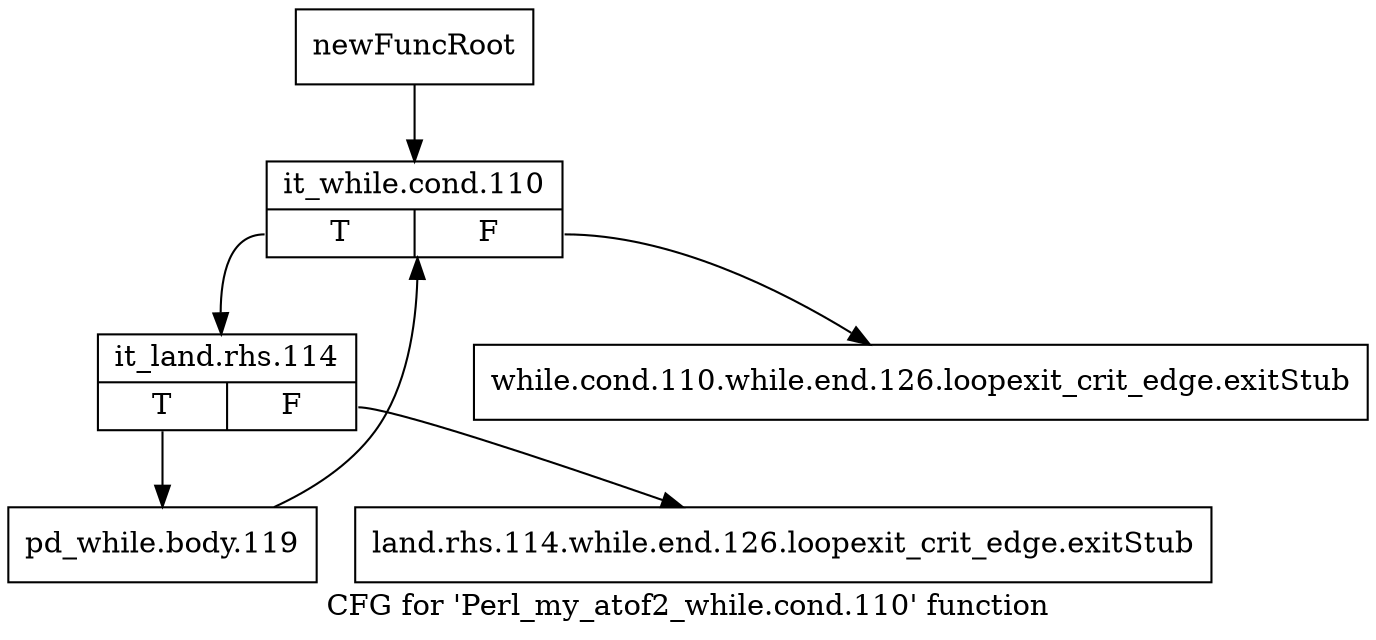 digraph "CFG for 'Perl_my_atof2_while.cond.110' function" {
	label="CFG for 'Perl_my_atof2_while.cond.110' function";

	Node0x4be8410 [shape=record,label="{newFuncRoot}"];
	Node0x4be8410 -> Node0x4be8500;
	Node0x4be8460 [shape=record,label="{while.cond.110.while.end.126.loopexit_crit_edge.exitStub}"];
	Node0x4be84b0 [shape=record,label="{land.rhs.114.while.end.126.loopexit_crit_edge.exitStub}"];
	Node0x4be8500 [shape=record,label="{it_while.cond.110|{<s0>T|<s1>F}}"];
	Node0x4be8500:s0 -> Node0x4be8550;
	Node0x4be8500:s1 -> Node0x4be8460;
	Node0x4be8550 [shape=record,label="{it_land.rhs.114|{<s0>T|<s1>F}}"];
	Node0x4be8550:s0 -> Node0x4be85a0;
	Node0x4be8550:s1 -> Node0x4be84b0;
	Node0x4be85a0 [shape=record,label="{pd_while.body.119}"];
	Node0x4be85a0 -> Node0x4be8500;
}
